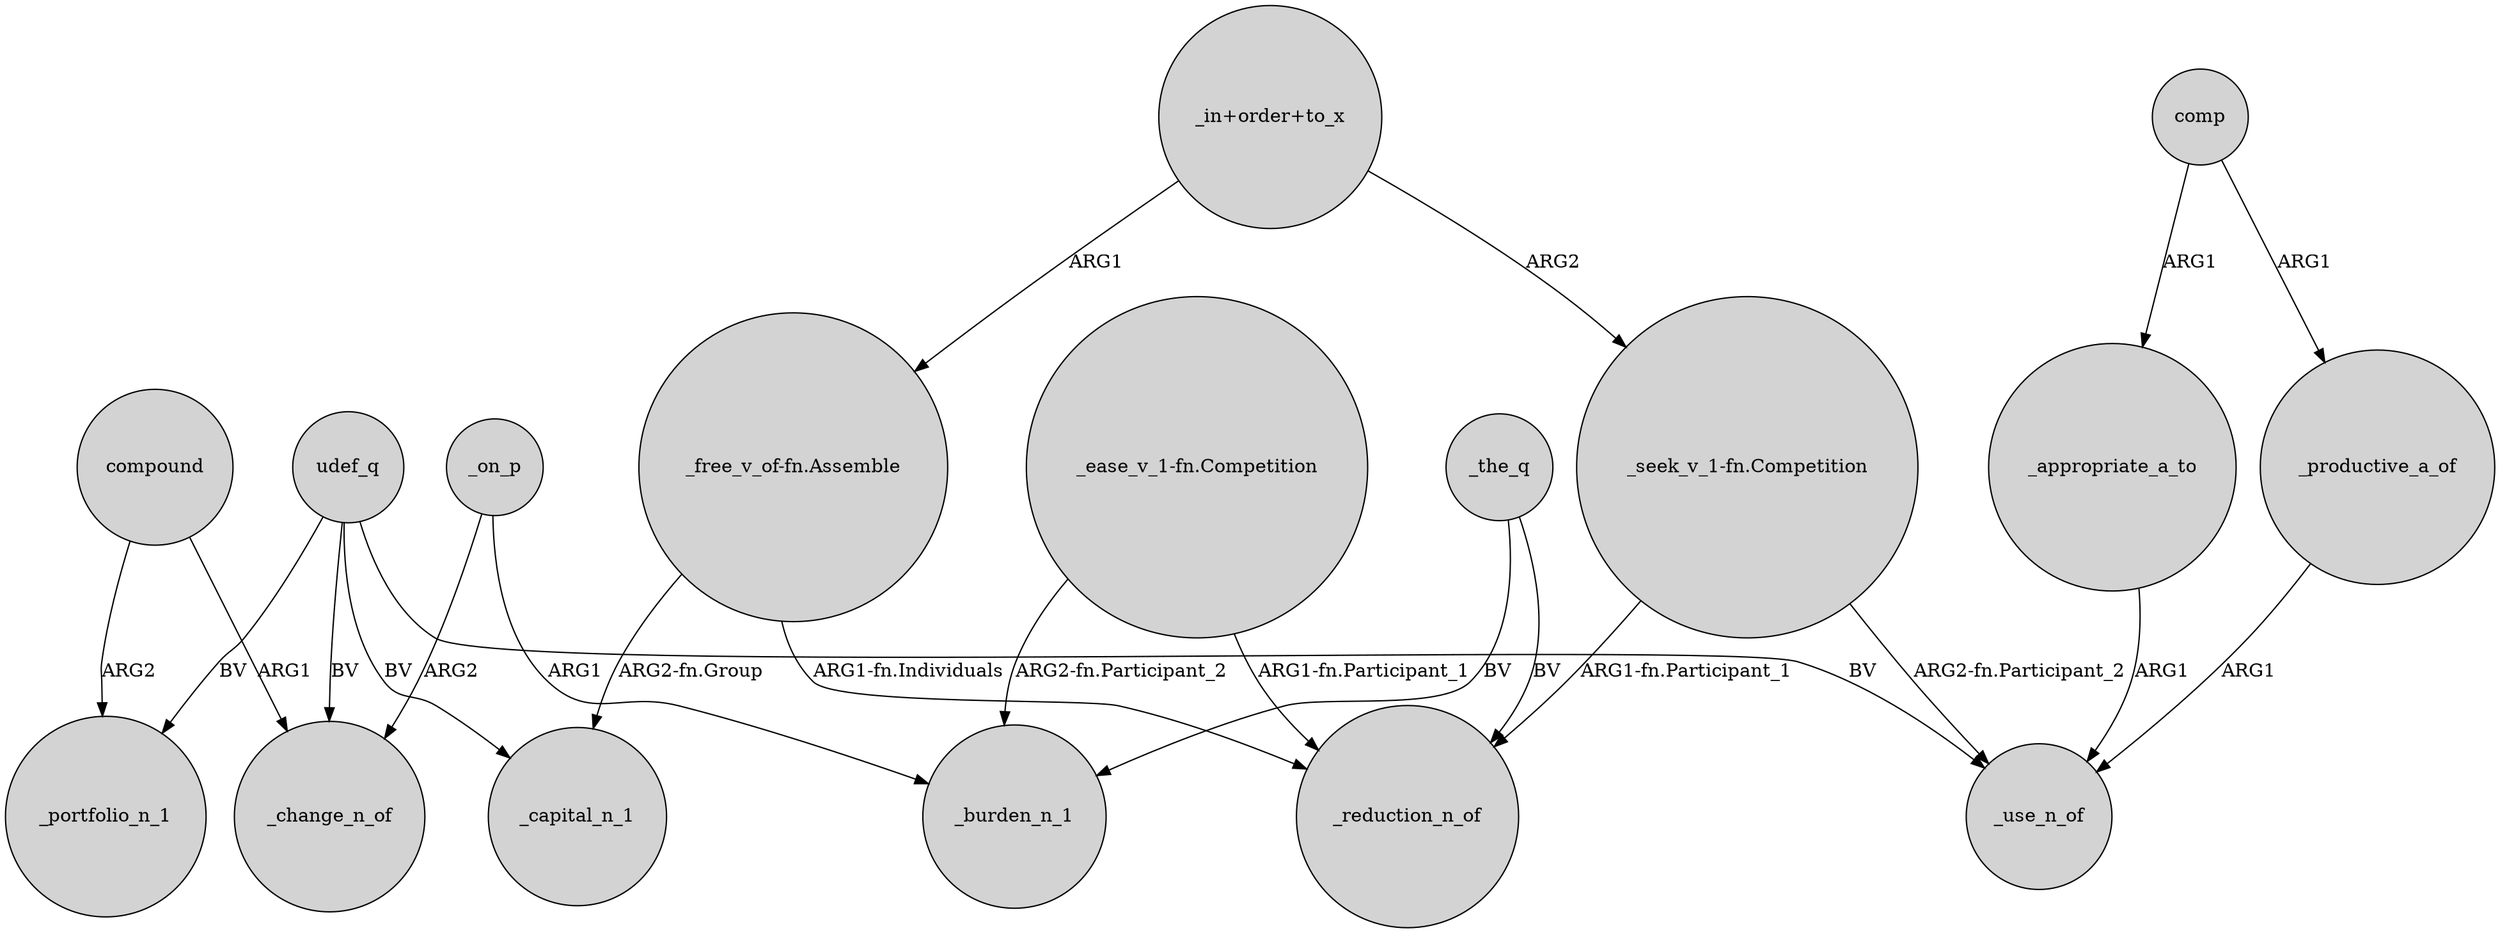 digraph {
	node [shape=circle style=filled]
	udef_q -> _change_n_of [label=BV]
	_on_p -> _burden_n_1 [label=ARG1]
	compound -> _portfolio_n_1 [label=ARG2]
	_appropriate_a_to -> _use_n_of [label=ARG1]
	"_seek_v_1-fn.Competition" -> _use_n_of [label="ARG2-fn.Participant_2"]
	"_seek_v_1-fn.Competition" -> _reduction_n_of [label="ARG1-fn.Participant_1"]
	"_free_v_of-fn.Assemble" -> _reduction_n_of [label="ARG1-fn.Individuals"]
	"_ease_v_1-fn.Competition" -> _reduction_n_of [label="ARG1-fn.Participant_1"]
	_productive_a_of -> _use_n_of [label=ARG1]
	udef_q -> _capital_n_1 [label=BV]
	"_ease_v_1-fn.Competition" -> _burden_n_1 [label="ARG2-fn.Participant_2"]
	"_in+order+to_x" -> "_free_v_of-fn.Assemble" [label=ARG1]
	comp -> _appropriate_a_to [label=ARG1]
	compound -> _change_n_of [label=ARG1]
	udef_q -> _portfolio_n_1 [label=BV]
	"_in+order+to_x" -> "_seek_v_1-fn.Competition" [label=ARG2]
	_on_p -> _change_n_of [label=ARG2]
	udef_q -> _use_n_of [label=BV]
	comp -> _productive_a_of [label=ARG1]
	_the_q -> _burden_n_1 [label=BV]
	_the_q -> _reduction_n_of [label=BV]
	"_free_v_of-fn.Assemble" -> _capital_n_1 [label="ARG2-fn.Group"]
}
